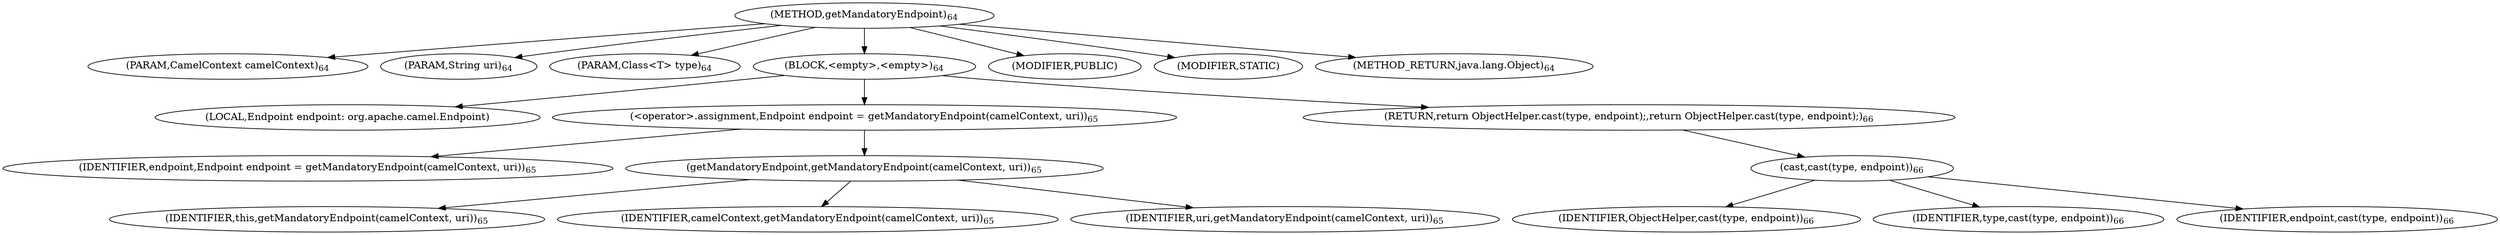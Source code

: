 digraph "getMandatoryEndpoint" {  
"55" [label = <(METHOD,getMandatoryEndpoint)<SUB>64</SUB>> ]
"56" [label = <(PARAM,CamelContext camelContext)<SUB>64</SUB>> ]
"57" [label = <(PARAM,String uri)<SUB>64</SUB>> ]
"58" [label = <(PARAM,Class&lt;T&gt; type)<SUB>64</SUB>> ]
"59" [label = <(BLOCK,&lt;empty&gt;,&lt;empty&gt;)<SUB>64</SUB>> ]
"60" [label = <(LOCAL,Endpoint endpoint: org.apache.camel.Endpoint)> ]
"61" [label = <(&lt;operator&gt;.assignment,Endpoint endpoint = getMandatoryEndpoint(camelContext, uri))<SUB>65</SUB>> ]
"62" [label = <(IDENTIFIER,endpoint,Endpoint endpoint = getMandatoryEndpoint(camelContext, uri))<SUB>65</SUB>> ]
"63" [label = <(getMandatoryEndpoint,getMandatoryEndpoint(camelContext, uri))<SUB>65</SUB>> ]
"64" [label = <(IDENTIFIER,this,getMandatoryEndpoint(camelContext, uri))<SUB>65</SUB>> ]
"65" [label = <(IDENTIFIER,camelContext,getMandatoryEndpoint(camelContext, uri))<SUB>65</SUB>> ]
"66" [label = <(IDENTIFIER,uri,getMandatoryEndpoint(camelContext, uri))<SUB>65</SUB>> ]
"67" [label = <(RETURN,return ObjectHelper.cast(type, endpoint);,return ObjectHelper.cast(type, endpoint);)<SUB>66</SUB>> ]
"68" [label = <(cast,cast(type, endpoint))<SUB>66</SUB>> ]
"69" [label = <(IDENTIFIER,ObjectHelper,cast(type, endpoint))<SUB>66</SUB>> ]
"70" [label = <(IDENTIFIER,type,cast(type, endpoint))<SUB>66</SUB>> ]
"71" [label = <(IDENTIFIER,endpoint,cast(type, endpoint))<SUB>66</SUB>> ]
"72" [label = <(MODIFIER,PUBLIC)> ]
"73" [label = <(MODIFIER,STATIC)> ]
"74" [label = <(METHOD_RETURN,java.lang.Object)<SUB>64</SUB>> ]
  "55" -> "56" 
  "55" -> "57" 
  "55" -> "58" 
  "55" -> "59" 
  "55" -> "72" 
  "55" -> "73" 
  "55" -> "74" 
  "59" -> "60" 
  "59" -> "61" 
  "59" -> "67" 
  "61" -> "62" 
  "61" -> "63" 
  "63" -> "64" 
  "63" -> "65" 
  "63" -> "66" 
  "67" -> "68" 
  "68" -> "69" 
  "68" -> "70" 
  "68" -> "71" 
}
